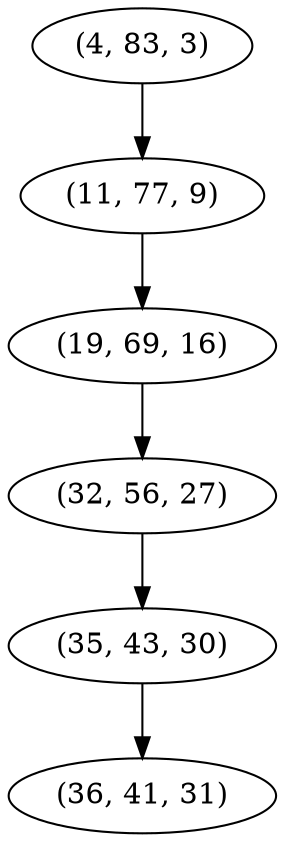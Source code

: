 digraph tree {
    "(4, 83, 3)";
    "(11, 77, 9)";
    "(19, 69, 16)";
    "(32, 56, 27)";
    "(35, 43, 30)";
    "(36, 41, 31)";
    "(4, 83, 3)" -> "(11, 77, 9)";
    "(11, 77, 9)" -> "(19, 69, 16)";
    "(19, 69, 16)" -> "(32, 56, 27)";
    "(32, 56, 27)" -> "(35, 43, 30)";
    "(35, 43, 30)" -> "(36, 41, 31)";
}
